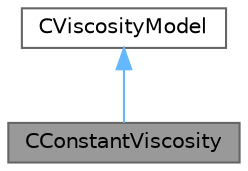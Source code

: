 digraph "CConstantViscosity"
{
 // LATEX_PDF_SIZE
  bgcolor="transparent";
  edge [fontname=Helvetica,fontsize=10,labelfontname=Helvetica,labelfontsize=10];
  node [fontname=Helvetica,fontsize=10,shape=box,height=0.2,width=0.4];
  Node1 [id="Node000001",label="CConstantViscosity",height=0.2,width=0.4,color="gray40", fillcolor="grey60", style="filled", fontcolor="black",tooltip="Defines a constant viscosity model."];
  Node2 -> Node1 [id="edge1_Node000001_Node000002",dir="back",color="steelblue1",style="solid",tooltip=" "];
  Node2 [id="Node000002",label="CViscosityModel",height=0.2,width=0.4,color="gray40", fillcolor="white", style="filled",URL="$classCViscosityModel.html",tooltip="Interface class for defining the laminar viscosity model."];
}
